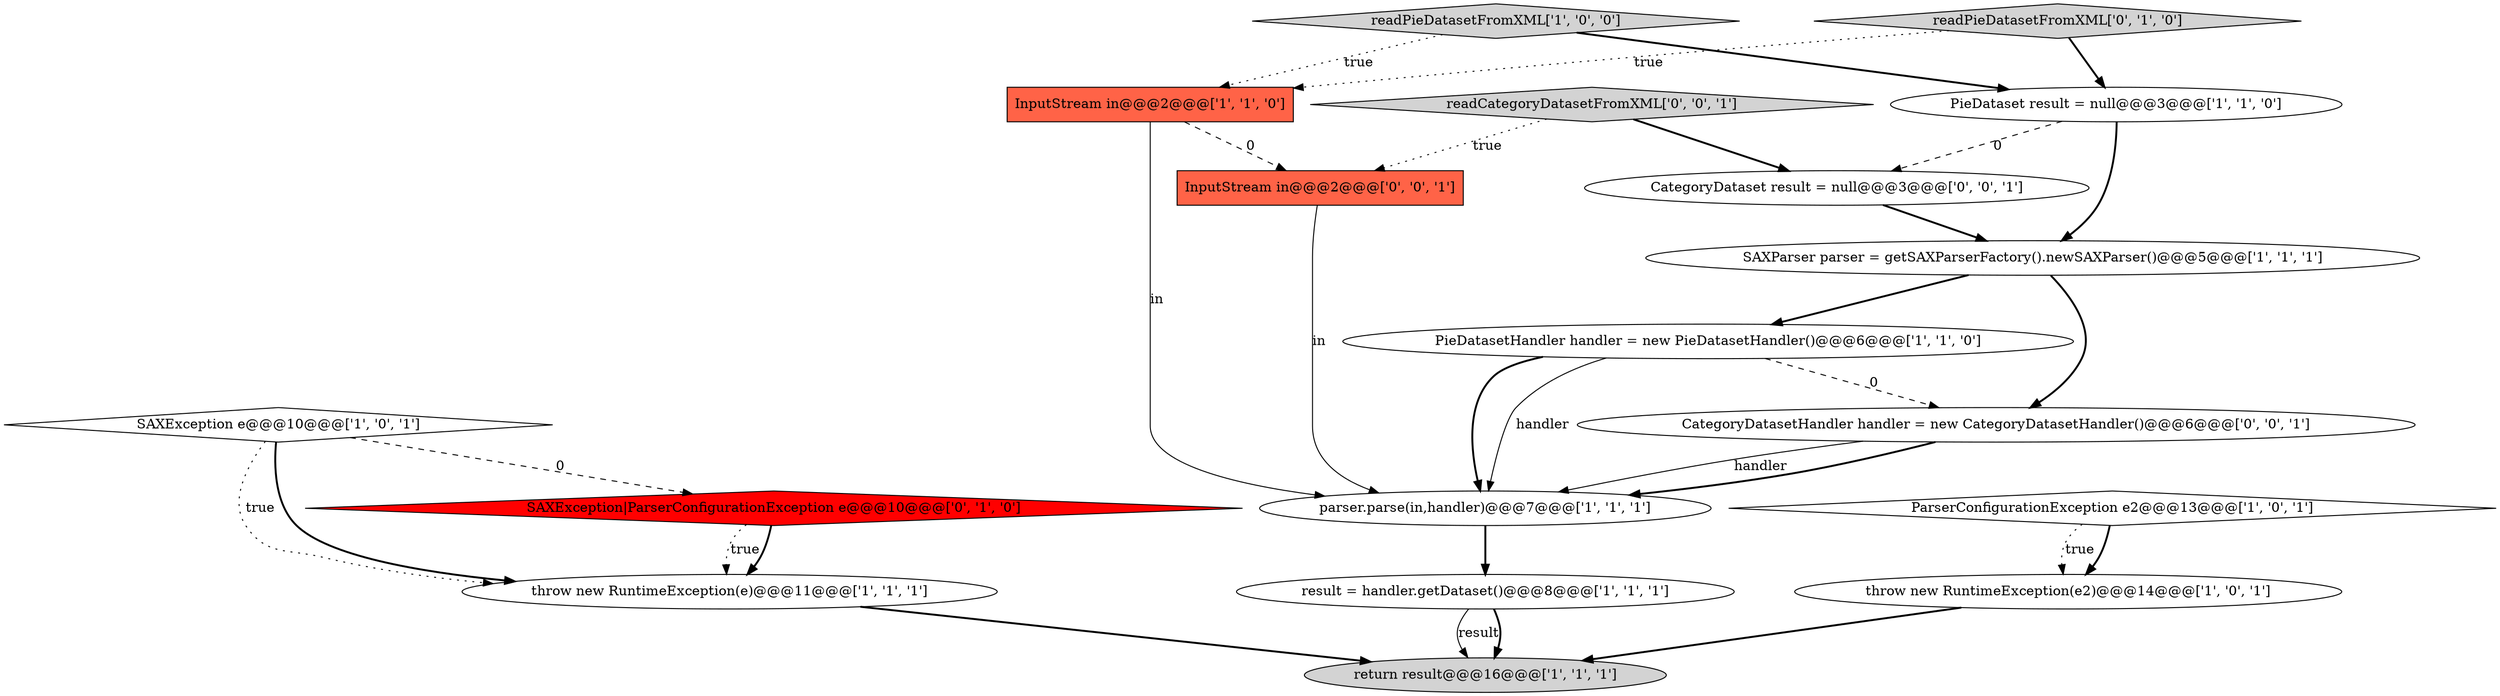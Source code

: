 digraph {
1 [style = filled, label = "PieDatasetHandler handler = new PieDatasetHandler()@@@6@@@['1', '1', '0']", fillcolor = white, shape = ellipse image = "AAA0AAABBB1BBB"];
8 [style = filled, label = "throw new RuntimeException(e)@@@11@@@['1', '1', '1']", fillcolor = white, shape = ellipse image = "AAA0AAABBB1BBB"];
14 [style = filled, label = "CategoryDatasetHandler handler = new CategoryDatasetHandler()@@@6@@@['0', '0', '1']", fillcolor = white, shape = ellipse image = "AAA0AAABBB3BBB"];
0 [style = filled, label = "parser.parse(in,handler)@@@7@@@['1', '1', '1']", fillcolor = white, shape = ellipse image = "AAA0AAABBB1BBB"];
17 [style = filled, label = "readCategoryDatasetFromXML['0', '0', '1']", fillcolor = lightgray, shape = diamond image = "AAA0AAABBB3BBB"];
6 [style = filled, label = "readPieDatasetFromXML['1', '0', '0']", fillcolor = lightgray, shape = diamond image = "AAA0AAABBB1BBB"];
3 [style = filled, label = "result = handler.getDataset()@@@8@@@['1', '1', '1']", fillcolor = white, shape = ellipse image = "AAA0AAABBB1BBB"];
15 [style = filled, label = "InputStream in@@@2@@@['0', '0', '1']", fillcolor = tomato, shape = box image = "AAA0AAABBB3BBB"];
7 [style = filled, label = "SAXException e@@@10@@@['1', '0', '1']", fillcolor = white, shape = diamond image = "AAA0AAABBB1BBB"];
5 [style = filled, label = "InputStream in@@@2@@@['1', '1', '0']", fillcolor = tomato, shape = box image = "AAA0AAABBB1BBB"];
9 [style = filled, label = "PieDataset result = null@@@3@@@['1', '1', '0']", fillcolor = white, shape = ellipse image = "AAA0AAABBB1BBB"];
11 [style = filled, label = "ParserConfigurationException e2@@@13@@@['1', '0', '1']", fillcolor = white, shape = diamond image = "AAA0AAABBB1BBB"];
12 [style = filled, label = "readPieDatasetFromXML['0', '1', '0']", fillcolor = lightgray, shape = diamond image = "AAA0AAABBB2BBB"];
13 [style = filled, label = "SAXException|ParserConfigurationException e@@@10@@@['0', '1', '0']", fillcolor = red, shape = diamond image = "AAA1AAABBB2BBB"];
10 [style = filled, label = "SAXParser parser = getSAXParserFactory().newSAXParser()@@@5@@@['1', '1', '1']", fillcolor = white, shape = ellipse image = "AAA0AAABBB1BBB"];
16 [style = filled, label = "CategoryDataset result = null@@@3@@@['0', '0', '1']", fillcolor = white, shape = ellipse image = "AAA0AAABBB3BBB"];
2 [style = filled, label = "return result@@@16@@@['1', '1', '1']", fillcolor = lightgray, shape = ellipse image = "AAA0AAABBB1BBB"];
4 [style = filled, label = "throw new RuntimeException(e2)@@@14@@@['1', '0', '1']", fillcolor = white, shape = ellipse image = "AAA0AAABBB1BBB"];
0->3 [style = bold, label=""];
9->16 [style = dashed, label="0"];
1->14 [style = dashed, label="0"];
10->14 [style = bold, label=""];
16->10 [style = bold, label=""];
11->4 [style = bold, label=""];
1->0 [style = bold, label=""];
4->2 [style = bold, label=""];
9->10 [style = bold, label=""];
11->4 [style = dotted, label="true"];
5->0 [style = solid, label="in"];
7->8 [style = bold, label=""];
12->9 [style = bold, label=""];
3->2 [style = solid, label="result"];
15->0 [style = solid, label="in"];
17->15 [style = dotted, label="true"];
3->2 [style = bold, label=""];
8->2 [style = bold, label=""];
14->0 [style = bold, label=""];
12->5 [style = dotted, label="true"];
13->8 [style = dotted, label="true"];
1->0 [style = solid, label="handler"];
7->13 [style = dashed, label="0"];
6->9 [style = bold, label=""];
13->8 [style = bold, label=""];
10->1 [style = bold, label=""];
14->0 [style = solid, label="handler"];
7->8 [style = dotted, label="true"];
5->15 [style = dashed, label="0"];
17->16 [style = bold, label=""];
6->5 [style = dotted, label="true"];
}

